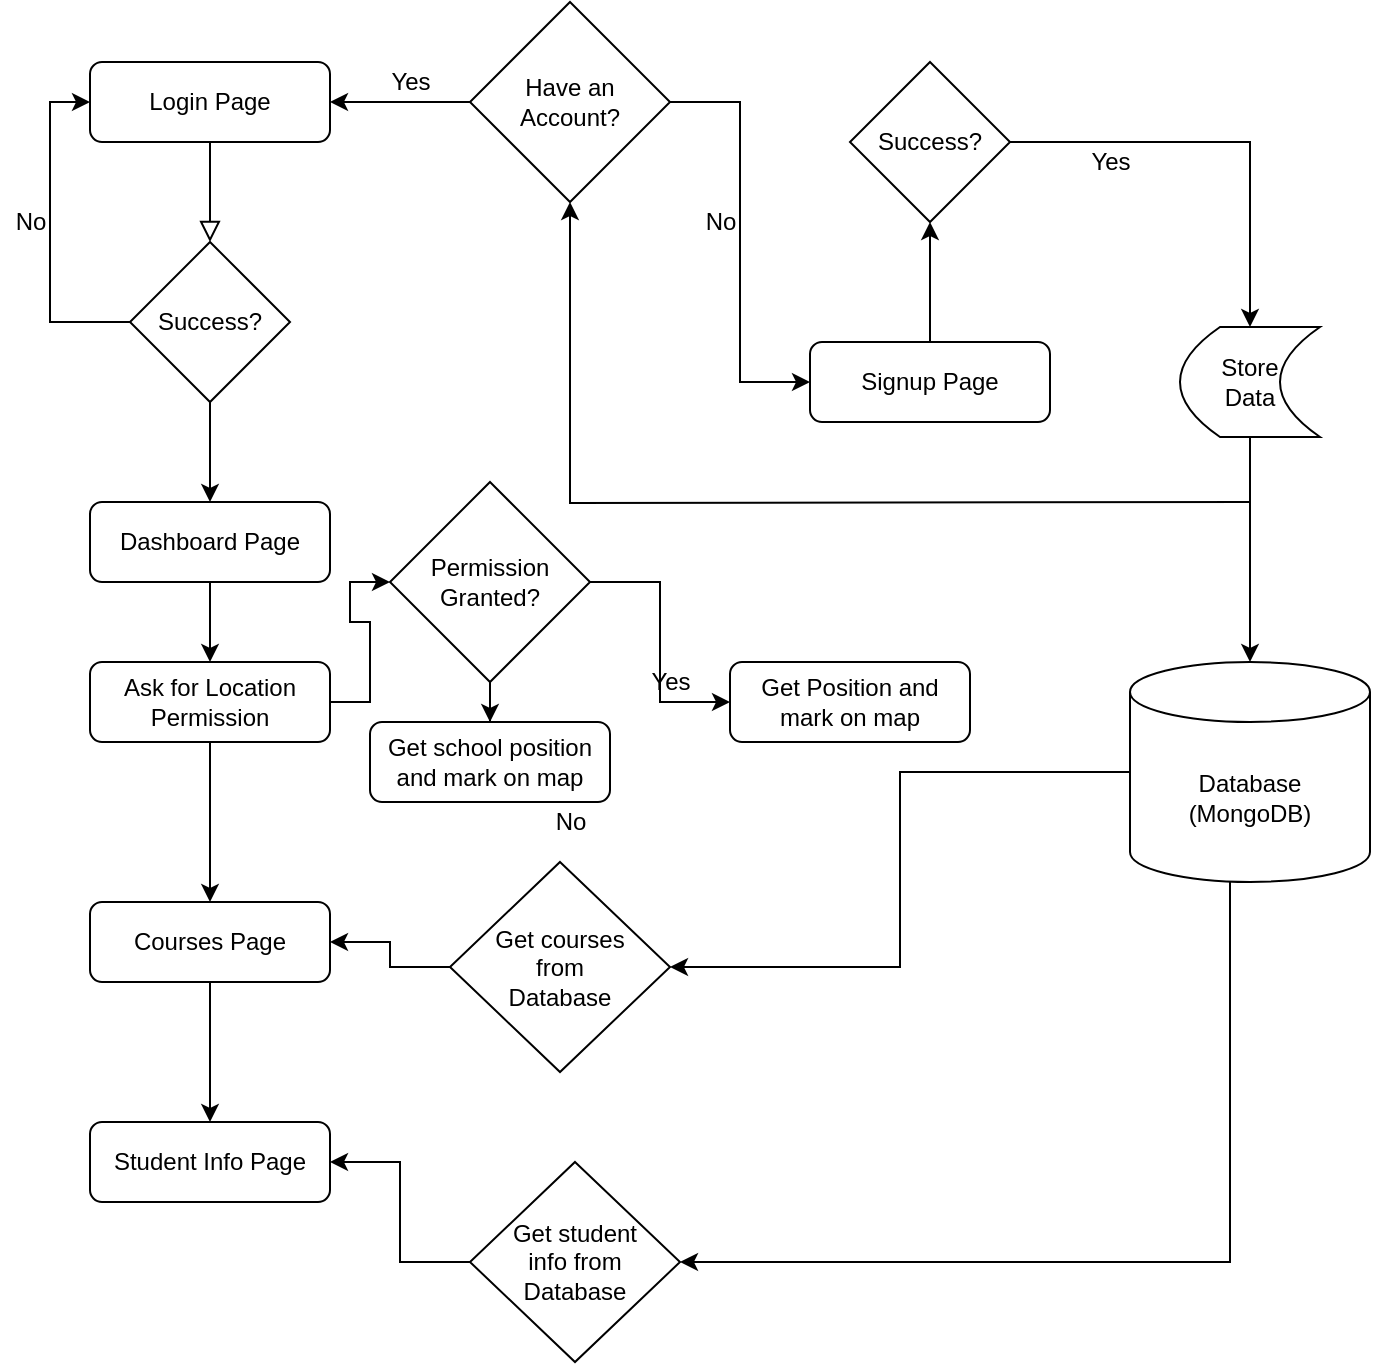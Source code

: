 <mxfile version="14.9.1" type="device"><diagram id="C5RBs43oDa-KdzZeNtuy" name="Page-1"><mxGraphModel dx="786" dy="489" grid="1" gridSize="10" guides="1" tooltips="1" connect="1" arrows="1" fold="1" page="1" pageScale="1" pageWidth="827" pageHeight="1169" math="0" shadow="0"><root><mxCell id="WIyWlLk6GJQsqaUBKTNV-0"/><mxCell id="WIyWlLk6GJQsqaUBKTNV-1" parent="WIyWlLk6GJQsqaUBKTNV-0"/><mxCell id="WIyWlLk6GJQsqaUBKTNV-2" value="" style="rounded=0;html=1;jettySize=auto;orthogonalLoop=1;fontSize=11;endArrow=block;endFill=0;endSize=8;strokeWidth=1;shadow=0;labelBackgroundColor=none;edgeStyle=orthogonalEdgeStyle;entryX=0.5;entryY=0;entryDx=0;entryDy=0;" parent="WIyWlLk6GJQsqaUBKTNV-1" source="WIyWlLk6GJQsqaUBKTNV-3" target="efdgq-D1MvIVpPnh7a0i-7" edge="1"><mxGeometry relative="1" as="geometry"><mxPoint x="250" y="160" as="targetPoint"/></mxGeometry></mxCell><mxCell id="WIyWlLk6GJQsqaUBKTNV-3" value="Login Page" style="rounded=1;whiteSpace=wrap;html=1;fontSize=12;glass=0;strokeWidth=1;shadow=0;" parent="WIyWlLk6GJQsqaUBKTNV-1" vertex="1"><mxGeometry x="160" y="80" width="120" height="40" as="geometry"/></mxCell><mxCell id="efdgq-D1MvIVpPnh7a0i-13" value="" style="edgeStyle=orthogonalEdgeStyle;rounded=0;orthogonalLoop=1;jettySize=auto;html=1;" parent="WIyWlLk6GJQsqaUBKTNV-1" source="WIyWlLk6GJQsqaUBKTNV-7" target="efdgq-D1MvIVpPnh7a0i-12" edge="1"><mxGeometry relative="1" as="geometry"/></mxCell><mxCell id="WIyWlLk6GJQsqaUBKTNV-7" value="Signup Page" style="rounded=1;whiteSpace=wrap;html=1;fontSize=12;glass=0;strokeWidth=1;shadow=0;" parent="WIyWlLk6GJQsqaUBKTNV-1" vertex="1"><mxGeometry x="520" y="220" width="120" height="40" as="geometry"/></mxCell><mxCell id="efdgq-D1MvIVpPnh7a0i-23" value="" style="edgeStyle=orthogonalEdgeStyle;rounded=0;orthogonalLoop=1;jettySize=auto;html=1;" parent="WIyWlLk6GJQsqaUBKTNV-1" source="WIyWlLk6GJQsqaUBKTNV-11" target="efdgq-D1MvIVpPnh7a0i-22" edge="1"><mxGeometry relative="1" as="geometry"/></mxCell><mxCell id="4qvb_XXmJCQdyrRI3h5u-1" value="" style="edgeStyle=orthogonalEdgeStyle;rounded=0;orthogonalLoop=1;jettySize=auto;html=1;" edge="1" parent="WIyWlLk6GJQsqaUBKTNV-1" source="WIyWlLk6GJQsqaUBKTNV-11" target="4qvb_XXmJCQdyrRI3h5u-0"><mxGeometry relative="1" as="geometry"/></mxCell><mxCell id="WIyWlLk6GJQsqaUBKTNV-11" value="Ask for Location&lt;br&gt;Permission" style="rounded=1;whiteSpace=wrap;html=1;fontSize=12;glass=0;strokeWidth=1;shadow=0;" parent="WIyWlLk6GJQsqaUBKTNV-1" vertex="1"><mxGeometry x="160" y="380" width="120" height="40" as="geometry"/></mxCell><mxCell id="efdgq-D1MvIVpPnh7a0i-21" value="" style="edgeStyle=orthogonalEdgeStyle;rounded=0;orthogonalLoop=1;jettySize=auto;html=1;" parent="WIyWlLk6GJQsqaUBKTNV-1" source="WIyWlLk6GJQsqaUBKTNV-12" target="WIyWlLk6GJQsqaUBKTNV-11" edge="1"><mxGeometry relative="1" as="geometry"/></mxCell><mxCell id="WIyWlLk6GJQsqaUBKTNV-12" value="Dashboard Page" style="rounded=1;whiteSpace=wrap;html=1;fontSize=12;glass=0;strokeWidth=1;shadow=0;" parent="WIyWlLk6GJQsqaUBKTNV-1" vertex="1"><mxGeometry x="160" y="300" width="120" height="40" as="geometry"/></mxCell><mxCell id="efdgq-D1MvIVpPnh7a0i-1" value="" style="edgeStyle=orthogonalEdgeStyle;rounded=0;orthogonalLoop=1;jettySize=auto;html=1;" parent="WIyWlLk6GJQsqaUBKTNV-1" source="efdgq-D1MvIVpPnh7a0i-0" target="WIyWlLk6GJQsqaUBKTNV-3" edge="1"><mxGeometry relative="1" as="geometry"/></mxCell><mxCell id="efdgq-D1MvIVpPnh7a0i-3" value="" style="edgeStyle=orthogonalEdgeStyle;rounded=0;orthogonalLoop=1;jettySize=auto;html=1;entryX=0;entryY=0.5;entryDx=0;entryDy=0;" parent="WIyWlLk6GJQsqaUBKTNV-1" source="efdgq-D1MvIVpPnh7a0i-0" target="WIyWlLk6GJQsqaUBKTNV-7" edge="1"><mxGeometry relative="1" as="geometry"><mxPoint x="620" y="110" as="targetPoint"/></mxGeometry></mxCell><mxCell id="efdgq-D1MvIVpPnh7a0i-0" value="Have an&lt;br&gt;Account?" style="rhombus;whiteSpace=wrap;html=1;" parent="WIyWlLk6GJQsqaUBKTNV-1" vertex="1"><mxGeometry x="350" y="50" width="100" height="100" as="geometry"/></mxCell><mxCell id="efdgq-D1MvIVpPnh7a0i-2" value="Yes" style="text;html=1;align=center;verticalAlign=middle;resizable=0;points=[];autosize=1;strokeColor=none;" parent="WIyWlLk6GJQsqaUBKTNV-1" vertex="1"><mxGeometry x="300" y="80" width="40" height="20" as="geometry"/></mxCell><mxCell id="efdgq-D1MvIVpPnh7a0i-4" value="No" style="text;html=1;align=center;verticalAlign=middle;resizable=0;points=[];autosize=1;strokeColor=none;" parent="WIyWlLk6GJQsqaUBKTNV-1" vertex="1"><mxGeometry x="460" y="150" width="30" height="20" as="geometry"/></mxCell><mxCell id="efdgq-D1MvIVpPnh7a0i-8" style="edgeStyle=orthogonalEdgeStyle;rounded=0;orthogonalLoop=1;jettySize=auto;html=1;exitX=0;exitY=0.5;exitDx=0;exitDy=0;entryX=0;entryY=0.5;entryDx=0;entryDy=0;" parent="WIyWlLk6GJQsqaUBKTNV-1" source="efdgq-D1MvIVpPnh7a0i-7" target="WIyWlLk6GJQsqaUBKTNV-3" edge="1"><mxGeometry relative="1" as="geometry"/></mxCell><mxCell id="efdgq-D1MvIVpPnh7a0i-10" style="edgeStyle=orthogonalEdgeStyle;rounded=0;orthogonalLoop=1;jettySize=auto;html=1;exitX=0.5;exitY=1;exitDx=0;exitDy=0;entryX=0.5;entryY=0;entryDx=0;entryDy=0;" parent="WIyWlLk6GJQsqaUBKTNV-1" source="efdgq-D1MvIVpPnh7a0i-7" target="WIyWlLk6GJQsqaUBKTNV-12" edge="1"><mxGeometry relative="1" as="geometry"/></mxCell><mxCell id="efdgq-D1MvIVpPnh7a0i-7" value="Success?" style="rhombus;whiteSpace=wrap;html=1;" parent="WIyWlLk6GJQsqaUBKTNV-1" vertex="1"><mxGeometry x="180" y="170" width="80" height="80" as="geometry"/></mxCell><mxCell id="efdgq-D1MvIVpPnh7a0i-9" value="No" style="text;html=1;align=center;verticalAlign=middle;resizable=0;points=[];autosize=1;strokeColor=none;" parent="WIyWlLk6GJQsqaUBKTNV-1" vertex="1"><mxGeometry x="115" y="150" width="30" height="20" as="geometry"/></mxCell><mxCell id="efdgq-D1MvIVpPnh7a0i-16" style="edgeStyle=orthogonalEdgeStyle;rounded=0;orthogonalLoop=1;jettySize=auto;html=1;entryX=0.5;entryY=0;entryDx=0;entryDy=0;" parent="WIyWlLk6GJQsqaUBKTNV-1" source="efdgq-D1MvIVpPnh7a0i-12" target="efdgq-D1MvIVpPnh7a0i-15" edge="1"><mxGeometry relative="1" as="geometry"/></mxCell><mxCell id="efdgq-D1MvIVpPnh7a0i-12" value="Success?" style="rhombus;whiteSpace=wrap;html=1;" parent="WIyWlLk6GJQsqaUBKTNV-1" vertex="1"><mxGeometry x="540" y="80" width="80" height="80" as="geometry"/></mxCell><mxCell id="efdgq-D1MvIVpPnh7a0i-18" style="edgeStyle=orthogonalEdgeStyle;rounded=0;orthogonalLoop=1;jettySize=auto;html=1;entryX=0.5;entryY=0;entryDx=0;entryDy=0;entryPerimeter=0;" parent="WIyWlLk6GJQsqaUBKTNV-1" source="efdgq-D1MvIVpPnh7a0i-15" target="efdgq-D1MvIVpPnh7a0i-17" edge="1"><mxGeometry relative="1" as="geometry"/></mxCell><mxCell id="efdgq-D1MvIVpPnh7a0i-20" style="edgeStyle=orthogonalEdgeStyle;rounded=0;orthogonalLoop=1;jettySize=auto;html=1;entryX=0.5;entryY=1;entryDx=0;entryDy=0;" parent="WIyWlLk6GJQsqaUBKTNV-1" target="efdgq-D1MvIVpPnh7a0i-0" edge="1"><mxGeometry relative="1" as="geometry"><mxPoint x="740" y="300" as="sourcePoint"/></mxGeometry></mxCell><mxCell id="efdgq-D1MvIVpPnh7a0i-15" value="Store&lt;br&gt;Data" style="shape=dataStorage;whiteSpace=wrap;html=1;fixedSize=1;" parent="WIyWlLk6GJQsqaUBKTNV-1" vertex="1"><mxGeometry x="705" y="212.5" width="70" height="55" as="geometry"/></mxCell><mxCell id="4qvb_XXmJCQdyrRI3h5u-7" style="edgeStyle=orthogonalEdgeStyle;rounded=0;orthogonalLoop=1;jettySize=auto;html=1;entryX=1;entryY=0.5;entryDx=0;entryDy=0;" edge="1" parent="WIyWlLk6GJQsqaUBKTNV-1" source="efdgq-D1MvIVpPnh7a0i-17" target="4qvb_XXmJCQdyrRI3h5u-4"><mxGeometry relative="1" as="geometry"/></mxCell><mxCell id="4qvb_XXmJCQdyrRI3h5u-9" style="edgeStyle=orthogonalEdgeStyle;rounded=0;orthogonalLoop=1;jettySize=auto;html=1;entryX=1;entryY=0.5;entryDx=0;entryDy=0;" edge="1" parent="WIyWlLk6GJQsqaUBKTNV-1" source="efdgq-D1MvIVpPnh7a0i-17" target="4qvb_XXmJCQdyrRI3h5u-10"><mxGeometry relative="1" as="geometry"><Array as="points"><mxPoint x="730" y="680"/></Array></mxGeometry></mxCell><mxCell id="efdgq-D1MvIVpPnh7a0i-17" value="Database&lt;br&gt;(MongoDB)" style="shape=cylinder3;whiteSpace=wrap;html=1;boundedLbl=1;backgroundOutline=1;size=15;" parent="WIyWlLk6GJQsqaUBKTNV-1" vertex="1"><mxGeometry x="680" y="380" width="120" height="110" as="geometry"/></mxCell><mxCell id="efdgq-D1MvIVpPnh7a0i-19" value="Yes" style="text;html=1;align=center;verticalAlign=middle;resizable=0;points=[];autosize=1;strokeColor=none;" parent="WIyWlLk6GJQsqaUBKTNV-1" vertex="1"><mxGeometry x="650" y="120" width="40" height="20" as="geometry"/></mxCell><mxCell id="efdgq-D1MvIVpPnh7a0i-27" value="" style="edgeStyle=orthogonalEdgeStyle;rounded=0;orthogonalLoop=1;jettySize=auto;html=1;" parent="WIyWlLk6GJQsqaUBKTNV-1" source="efdgq-D1MvIVpPnh7a0i-22" target="efdgq-D1MvIVpPnh7a0i-26" edge="1"><mxGeometry relative="1" as="geometry"/></mxCell><mxCell id="efdgq-D1MvIVpPnh7a0i-30" value="" style="edgeStyle=orthogonalEdgeStyle;rounded=0;orthogonalLoop=1;jettySize=auto;html=1;" parent="WIyWlLk6GJQsqaUBKTNV-1" source="efdgq-D1MvIVpPnh7a0i-22" target="efdgq-D1MvIVpPnh7a0i-29" edge="1"><mxGeometry relative="1" as="geometry"/></mxCell><mxCell id="efdgq-D1MvIVpPnh7a0i-22" value="Permission&lt;br&gt;Granted?" style="rhombus;whiteSpace=wrap;html=1;" parent="WIyWlLk6GJQsqaUBKTNV-1" vertex="1"><mxGeometry x="310" y="290" width="100" height="100" as="geometry"/></mxCell><mxCell id="efdgq-D1MvIVpPnh7a0i-25" value="No" style="text;html=1;align=center;verticalAlign=middle;resizable=0;points=[];autosize=1;strokeColor=none;" parent="WIyWlLk6GJQsqaUBKTNV-1" vertex="1"><mxGeometry x="385" y="450" width="30" height="20" as="geometry"/></mxCell><mxCell id="efdgq-D1MvIVpPnh7a0i-26" value="Get Position and mark on map" style="rounded=1;whiteSpace=wrap;html=1;" parent="WIyWlLk6GJQsqaUBKTNV-1" vertex="1"><mxGeometry x="480" y="380" width="120" height="40" as="geometry"/></mxCell><mxCell id="efdgq-D1MvIVpPnh7a0i-28" value="Yes" style="text;html=1;align=center;verticalAlign=middle;resizable=0;points=[];autosize=1;strokeColor=none;" parent="WIyWlLk6GJQsqaUBKTNV-1" vertex="1"><mxGeometry x="430" y="380" width="40" height="20" as="geometry"/></mxCell><mxCell id="efdgq-D1MvIVpPnh7a0i-29" value="Get school position and mark on map" style="rounded=1;whiteSpace=wrap;html=1;" parent="WIyWlLk6GJQsqaUBKTNV-1" vertex="1"><mxGeometry x="300" y="410" width="120" height="40" as="geometry"/></mxCell><mxCell id="4qvb_XXmJCQdyrRI3h5u-3" value="" style="edgeStyle=orthogonalEdgeStyle;rounded=0;orthogonalLoop=1;jettySize=auto;html=1;" edge="1" parent="WIyWlLk6GJQsqaUBKTNV-1" source="4qvb_XXmJCQdyrRI3h5u-0" target="4qvb_XXmJCQdyrRI3h5u-2"><mxGeometry relative="1" as="geometry"/></mxCell><mxCell id="4qvb_XXmJCQdyrRI3h5u-0" value="Courses Page" style="rounded=1;whiteSpace=wrap;html=1;fontSize=12;glass=0;strokeWidth=1;shadow=0;" vertex="1" parent="WIyWlLk6GJQsqaUBKTNV-1"><mxGeometry x="160" y="500" width="120" height="40" as="geometry"/></mxCell><mxCell id="4qvb_XXmJCQdyrRI3h5u-2" value="Student Info Page" style="rounded=1;whiteSpace=wrap;html=1;fontSize=12;glass=0;strokeWidth=1;shadow=0;" vertex="1" parent="WIyWlLk6GJQsqaUBKTNV-1"><mxGeometry x="160" y="610" width="120" height="40" as="geometry"/></mxCell><mxCell id="4qvb_XXmJCQdyrRI3h5u-8" style="edgeStyle=orthogonalEdgeStyle;rounded=0;orthogonalLoop=1;jettySize=auto;html=1;entryX=1;entryY=0.5;entryDx=0;entryDy=0;" edge="1" parent="WIyWlLk6GJQsqaUBKTNV-1" source="4qvb_XXmJCQdyrRI3h5u-4" target="4qvb_XXmJCQdyrRI3h5u-0"><mxGeometry relative="1" as="geometry"/></mxCell><mxCell id="4qvb_XXmJCQdyrRI3h5u-4" value="Get courses&lt;br&gt;from&lt;br&gt;Database" style="rhombus;whiteSpace=wrap;html=1;" vertex="1" parent="WIyWlLk6GJQsqaUBKTNV-1"><mxGeometry x="340" y="480" width="110" height="105" as="geometry"/></mxCell><mxCell id="4qvb_XXmJCQdyrRI3h5u-11" style="edgeStyle=orthogonalEdgeStyle;rounded=0;orthogonalLoop=1;jettySize=auto;html=1;entryX=1;entryY=0.5;entryDx=0;entryDy=0;" edge="1" parent="WIyWlLk6GJQsqaUBKTNV-1" source="4qvb_XXmJCQdyrRI3h5u-10" target="4qvb_XXmJCQdyrRI3h5u-2"><mxGeometry relative="1" as="geometry"/></mxCell><mxCell id="4qvb_XXmJCQdyrRI3h5u-10" value="Get student&lt;br&gt;info from&lt;br&gt;Database" style="rhombus;whiteSpace=wrap;html=1;" vertex="1" parent="WIyWlLk6GJQsqaUBKTNV-1"><mxGeometry x="350" y="630" width="105" height="100" as="geometry"/></mxCell></root></mxGraphModel></diagram></mxfile>